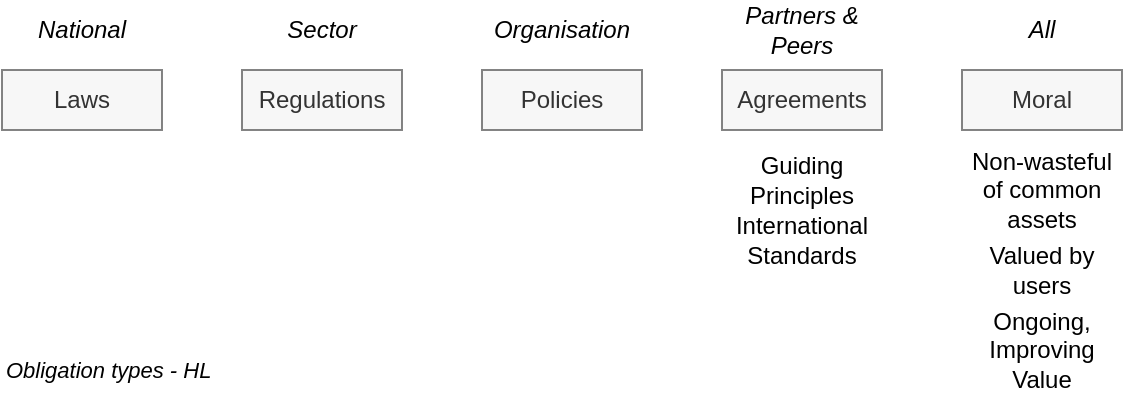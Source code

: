 <mxfile version="18.0.2" type="google"><diagram id="FHBACLFEsJhELbdqnV3m" name="Obligation Categorisation - HL"><mxGraphModel grid="1" page="1" gridSize="10" guides="1" tooltips="1" connect="1" arrows="1" fold="1" pageScale="1" pageWidth="827" pageHeight="1169" math="0" shadow="0"><root><mxCell id="v7og3r8W8Mn_FmMsuMrl-0"/><mxCell id="v7og3r8W8Mn_FmMsuMrl-1" parent="v7og3r8W8Mn_FmMsuMrl-0"/><mxCell id="v7og3r8W8Mn_FmMsuMrl-2" value="Laws" style="rounded=0;whiteSpace=wrap;html=1;fontSize=12;fillColor=#f5f5f5;align=center;opacity=80;strokeColor=#666666;fontColor=#333333;" vertex="1" parent="v7og3r8W8Mn_FmMsuMrl-1"><mxGeometry x="120" y="160" width="80" height="30" as="geometry"/></mxCell><mxCell id="v7og3r8W8Mn_FmMsuMrl-3" value="Regulations" style="rounded=0;whiteSpace=wrap;html=1;fontSize=12;fillColor=#f5f5f5;align=center;opacity=80;strokeColor=#666666;fontColor=#333333;" vertex="1" parent="v7og3r8W8Mn_FmMsuMrl-1"><mxGeometry x="240" y="160" width="80" height="30" as="geometry"/></mxCell><mxCell id="v7og3r8W8Mn_FmMsuMrl-4" value="Policies" style="rounded=0;whiteSpace=wrap;html=1;fontSize=12;fillColor=#f5f5f5;align=center;opacity=80;strokeColor=#666666;fontColor=#333333;" vertex="1" parent="v7og3r8W8Mn_FmMsuMrl-1"><mxGeometry x="360" y="160" width="80" height="30" as="geometry"/></mxCell><mxCell id="v7og3r8W8Mn_FmMsuMrl-5" value="Agreements" style="rounded=0;whiteSpace=wrap;html=1;fontSize=12;fillColor=#f5f5f5;align=center;opacity=80;strokeColor=#666666;fontColor=#333333;" vertex="1" parent="v7og3r8W8Mn_FmMsuMrl-1"><mxGeometry x="480" y="160" width="80" height="30" as="geometry"/></mxCell><mxCell id="v7og3r8W8Mn_FmMsuMrl-6" value="International Standards" style="rounded=0;whiteSpace=wrap;html=1;fontSize=12;fillColor=none;align=center;opacity=80;strokeColor=none;" vertex="1" parent="v7og3r8W8Mn_FmMsuMrl-1"><mxGeometry x="480" y="230" width="80" height="30" as="geometry"/></mxCell><mxCell id="v7og3r8W8Mn_FmMsuMrl-7" value="Guiding Principles" style="rounded=0;whiteSpace=wrap;html=1;fontSize=12;fillColor=none;align=center;opacity=80;strokeColor=none;" vertex="1" parent="v7og3r8W8Mn_FmMsuMrl-1"><mxGeometry x="480" y="200" width="80" height="30" as="geometry"/></mxCell><mxCell id="v7og3r8W8Mn_FmMsuMrl-9" value="Sector" style="text;html=1;strokeColor=none;fillColor=none;align=center;verticalAlign=middle;whiteSpace=wrap;rounded=0;fontSize=12;opacity=80;fontStyle=2" vertex="1" parent="v7og3r8W8Mn_FmMsuMrl-1"><mxGeometry x="240" y="130" width="80" height="20" as="geometry"/></mxCell><mxCell id="v7og3r8W8Mn_FmMsuMrl-10" value="National" style="text;html=1;strokeColor=none;fillColor=none;align=center;verticalAlign=middle;whiteSpace=wrap;rounded=0;fontSize=12;opacity=80;fontStyle=2" vertex="1" parent="v7og3r8W8Mn_FmMsuMrl-1"><mxGeometry x="120" y="130" width="80" height="20" as="geometry"/></mxCell><mxCell id="v7og3r8W8Mn_FmMsuMrl-11" value="Organisation" style="text;html=1;strokeColor=none;fillColor=none;align=center;verticalAlign=middle;whiteSpace=wrap;rounded=0;fontSize=12;opacity=80;fontStyle=2" vertex="1" parent="v7og3r8W8Mn_FmMsuMrl-1"><mxGeometry x="360" y="130" width="80" height="20" as="geometry"/></mxCell><mxCell id="v7og3r8W8Mn_FmMsuMrl-12" value="Partners &amp;amp; Peers" style="text;html=1;strokeColor=none;fillColor=none;align=center;verticalAlign=middle;whiteSpace=wrap;rounded=0;fontSize=12;opacity=80;fontStyle=2" vertex="1" parent="v7og3r8W8Mn_FmMsuMrl-1"><mxGeometry x="480" y="130" width="80" height="20" as="geometry"/></mxCell><mxCell id="v7og3r8W8Mn_FmMsuMrl-13" value="Obligation types - HL" style="text;html=1;strokeColor=none;fillColor=none;align=left;verticalAlign=middle;whiteSpace=wrap;rounded=0;fontSize=11;opacity=80;fontStyle=2" vertex="1" parent="v7og3r8W8Mn_FmMsuMrl-1"><mxGeometry x="120" y="300" width="200" height="20" as="geometry"/></mxCell><mxCell id="QMXX9NJLByNqYoHwGg17-0" value="Moral" style="rounded=0;whiteSpace=wrap;html=1;fontSize=12;fillColor=#f5f5f5;align=center;opacity=80;strokeColor=#666666;fontColor=#333333;" vertex="1" parent="v7og3r8W8Mn_FmMsuMrl-1"><mxGeometry x="600" y="160" width="80" height="30" as="geometry"/></mxCell><mxCell id="QMXX9NJLByNqYoHwGg17-2" value="Ongoing, Improving Value" style="rounded=0;whiteSpace=wrap;html=1;fontSize=12;fillColor=none;align=center;opacity=80;strokeColor=none;" vertex="1" parent="v7og3r8W8Mn_FmMsuMrl-1"><mxGeometry x="600" y="280" width="80" height="40" as="geometry"/></mxCell><mxCell id="QMXX9NJLByNqYoHwGg17-4" value="Valued by users" style="rounded=0;whiteSpace=wrap;html=1;fontSize=12;fillColor=none;align=center;opacity=80;strokeColor=none;" vertex="1" parent="v7og3r8W8Mn_FmMsuMrl-1"><mxGeometry x="600" y="240" width="80" height="40" as="geometry"/></mxCell><mxCell id="QMXX9NJLByNqYoHwGg17-5" value="Non-wasteful of common assets" style="rounded=0;whiteSpace=wrap;html=1;fontSize=12;fillColor=none;align=center;opacity=80;strokeColor=none;" vertex="1" parent="v7og3r8W8Mn_FmMsuMrl-1"><mxGeometry x="600" y="200" width="80" height="40" as="geometry"/></mxCell><mxCell id="QMXX9NJLByNqYoHwGg17-8" value="All" style="text;html=1;strokeColor=none;fillColor=none;align=center;verticalAlign=middle;whiteSpace=wrap;rounded=0;fontSize=12;opacity=80;fontStyle=2" vertex="1" parent="v7og3r8W8Mn_FmMsuMrl-1"><mxGeometry x="600" y="130" width="80" height="20" as="geometry"/></mxCell></root></mxGraphModel></diagram></mxfile>